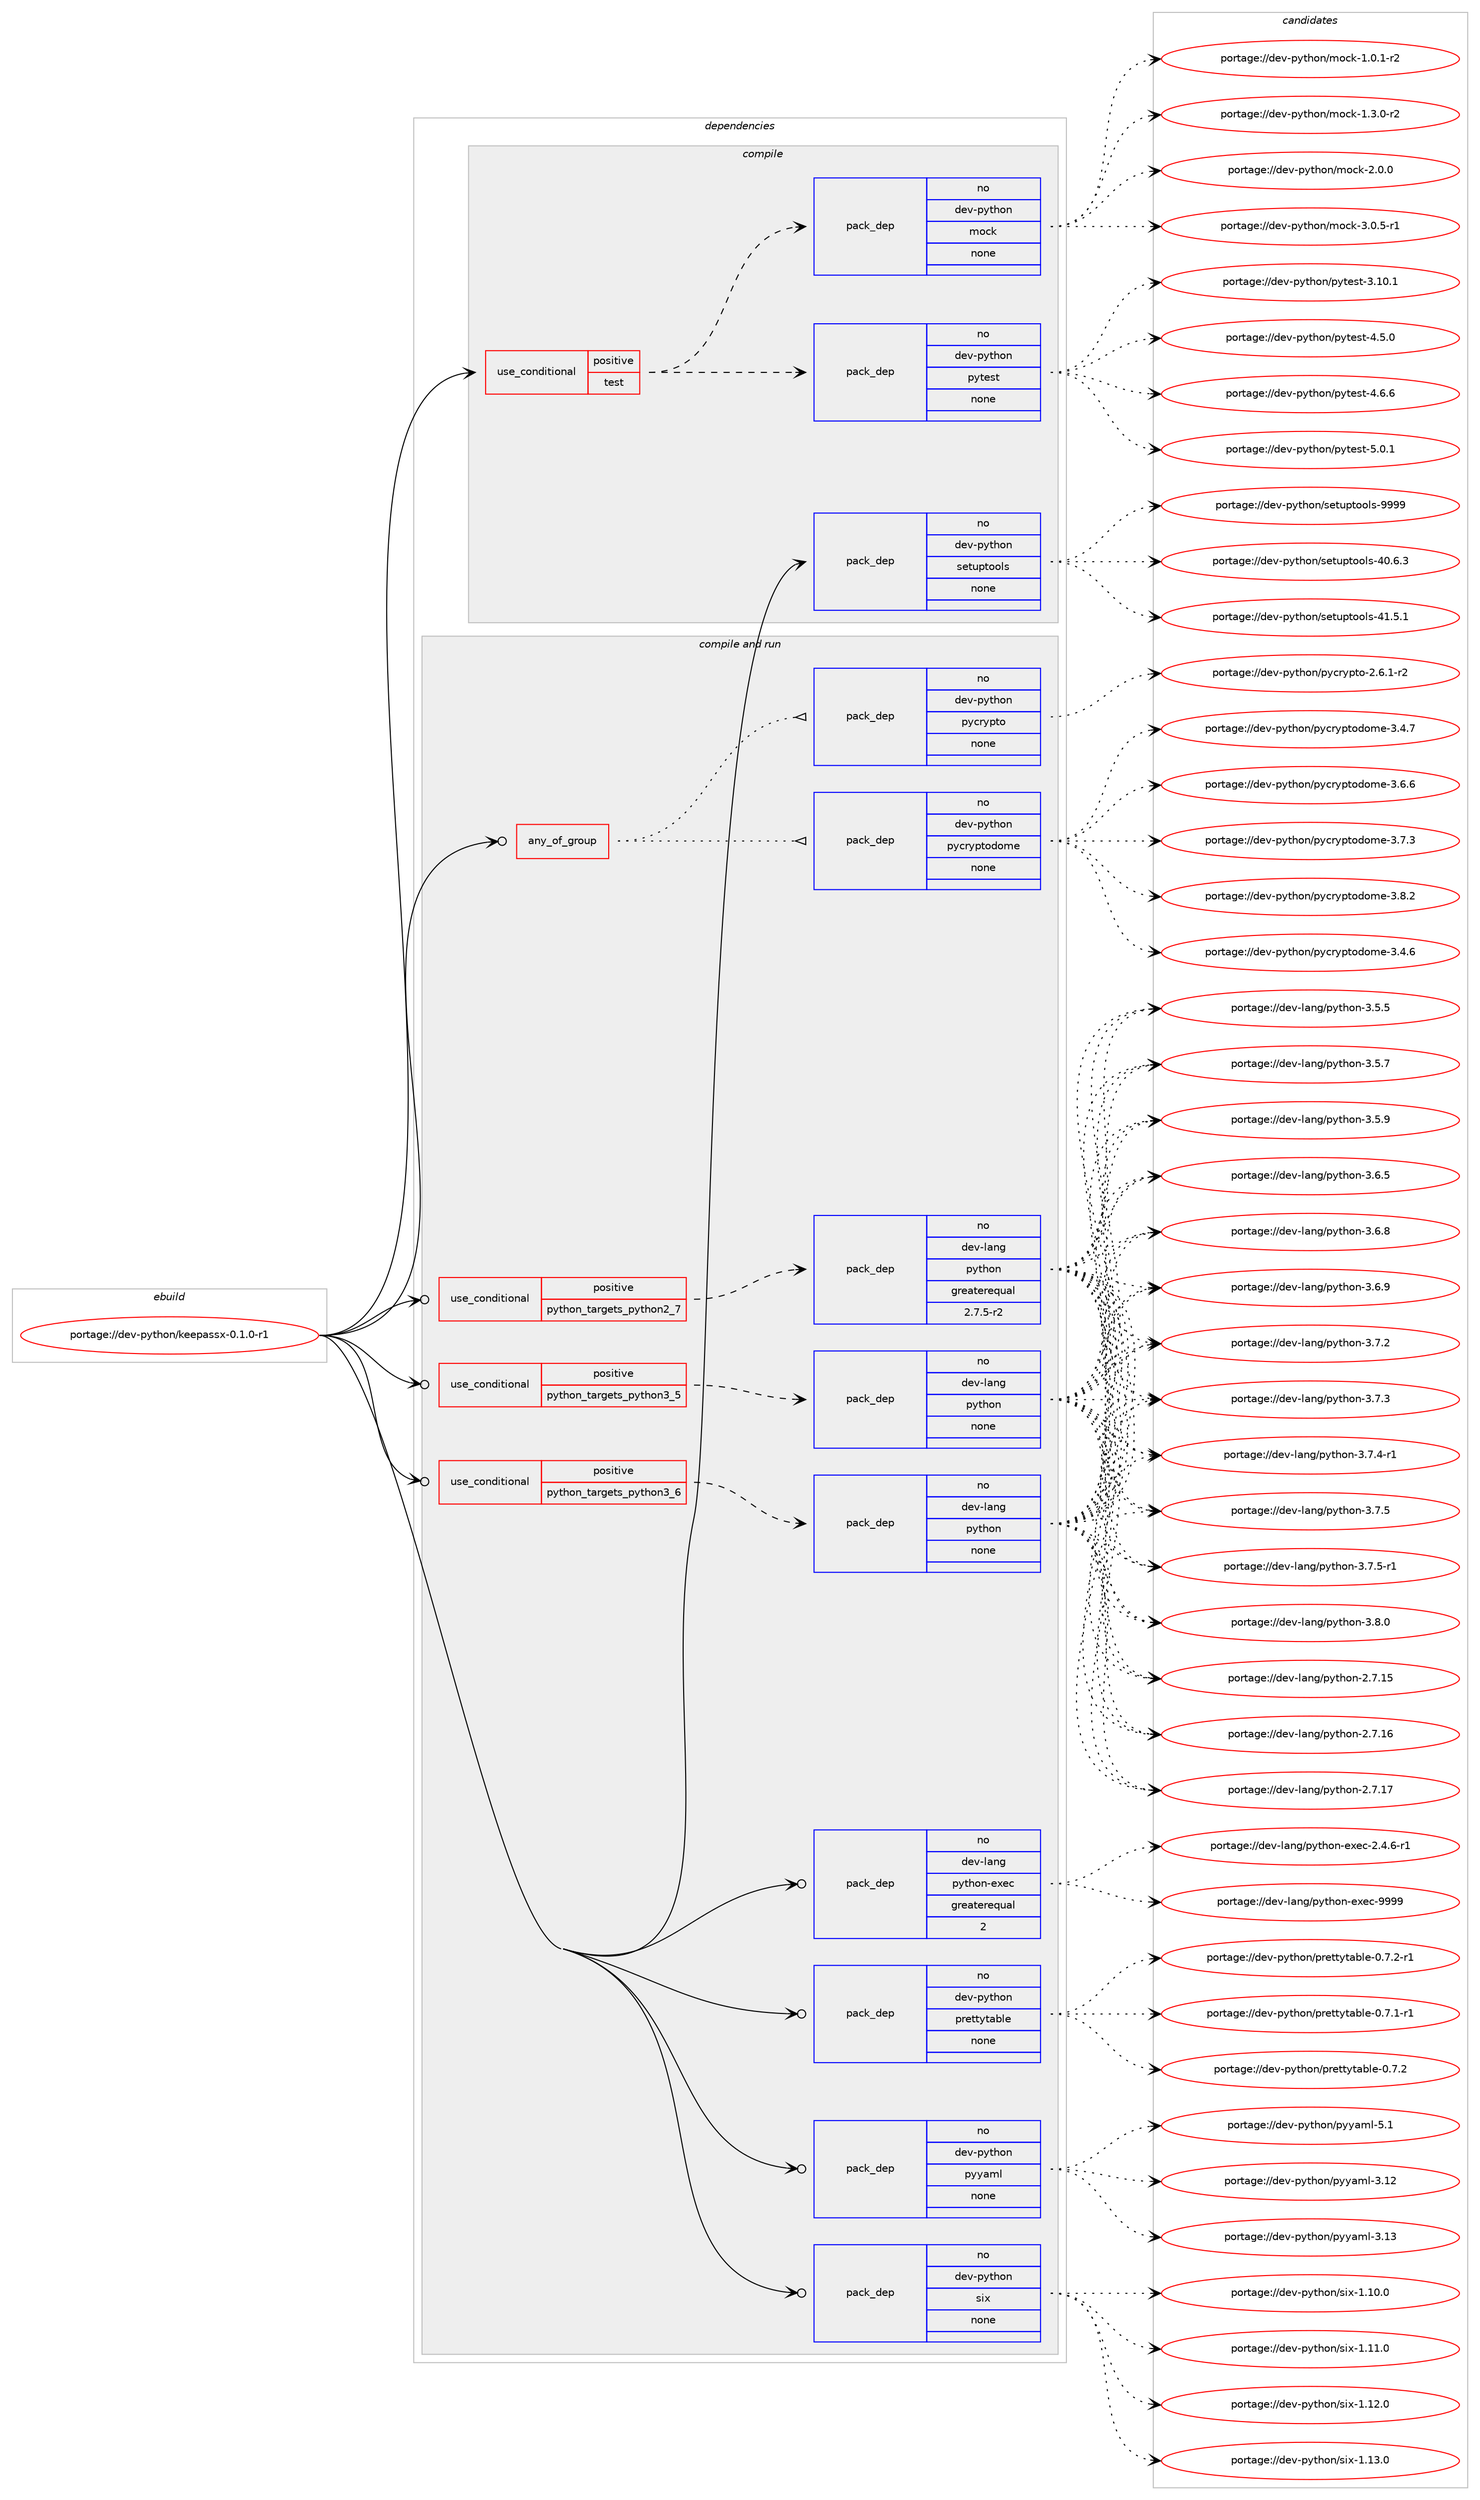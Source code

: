digraph prolog {

# *************
# Graph options
# *************

newrank=true;
concentrate=true;
compound=true;
graph [rankdir=LR,fontname=Helvetica,fontsize=10,ranksep=1.5];#, ranksep=2.5, nodesep=0.2];
edge  [arrowhead=vee];
node  [fontname=Helvetica,fontsize=10];

# **********
# The ebuild
# **********

subgraph cluster_leftcol {
color=gray;
rank=same;
label=<<i>ebuild</i>>;
id [label="portage://dev-python/keepassx-0.1.0-r1", color=red, width=4, href="../dev-python/keepassx-0.1.0-r1.svg"];
}

# ****************
# The dependencies
# ****************

subgraph cluster_midcol {
color=gray;
label=<<i>dependencies</i>>;
subgraph cluster_compile {
fillcolor="#eeeeee";
style=filled;
label=<<i>compile</i>>;
subgraph cond30987 {
dependency146959 [label=<<TABLE BORDER="0" CELLBORDER="1" CELLSPACING="0" CELLPADDING="4"><TR><TD ROWSPAN="3" CELLPADDING="10">use_conditional</TD></TR><TR><TD>positive</TD></TR><TR><TD>test</TD></TR></TABLE>>, shape=none, color=red];
subgraph pack112648 {
dependency146960 [label=<<TABLE BORDER="0" CELLBORDER="1" CELLSPACING="0" CELLPADDING="4" WIDTH="220"><TR><TD ROWSPAN="6" CELLPADDING="30">pack_dep</TD></TR><TR><TD WIDTH="110">no</TD></TR><TR><TD>dev-python</TD></TR><TR><TD>pytest</TD></TR><TR><TD>none</TD></TR><TR><TD></TD></TR></TABLE>>, shape=none, color=blue];
}
dependency146959:e -> dependency146960:w [weight=20,style="dashed",arrowhead="vee"];
subgraph pack112649 {
dependency146961 [label=<<TABLE BORDER="0" CELLBORDER="1" CELLSPACING="0" CELLPADDING="4" WIDTH="220"><TR><TD ROWSPAN="6" CELLPADDING="30">pack_dep</TD></TR><TR><TD WIDTH="110">no</TD></TR><TR><TD>dev-python</TD></TR><TR><TD>mock</TD></TR><TR><TD>none</TD></TR><TR><TD></TD></TR></TABLE>>, shape=none, color=blue];
}
dependency146959:e -> dependency146961:w [weight=20,style="dashed",arrowhead="vee"];
}
id:e -> dependency146959:w [weight=20,style="solid",arrowhead="vee"];
subgraph pack112650 {
dependency146962 [label=<<TABLE BORDER="0" CELLBORDER="1" CELLSPACING="0" CELLPADDING="4" WIDTH="220"><TR><TD ROWSPAN="6" CELLPADDING="30">pack_dep</TD></TR><TR><TD WIDTH="110">no</TD></TR><TR><TD>dev-python</TD></TR><TR><TD>setuptools</TD></TR><TR><TD>none</TD></TR><TR><TD></TD></TR></TABLE>>, shape=none, color=blue];
}
id:e -> dependency146962:w [weight=20,style="solid",arrowhead="vee"];
}
subgraph cluster_compileandrun {
fillcolor="#eeeeee";
style=filled;
label=<<i>compile and run</i>>;
subgraph any3257 {
dependency146963 [label=<<TABLE BORDER="0" CELLBORDER="1" CELLSPACING="0" CELLPADDING="4"><TR><TD CELLPADDING="10">any_of_group</TD></TR></TABLE>>, shape=none, color=red];subgraph pack112651 {
dependency146964 [label=<<TABLE BORDER="0" CELLBORDER="1" CELLSPACING="0" CELLPADDING="4" WIDTH="220"><TR><TD ROWSPAN="6" CELLPADDING="30">pack_dep</TD></TR><TR><TD WIDTH="110">no</TD></TR><TR><TD>dev-python</TD></TR><TR><TD>pycryptodome</TD></TR><TR><TD>none</TD></TR><TR><TD></TD></TR></TABLE>>, shape=none, color=blue];
}
dependency146963:e -> dependency146964:w [weight=20,style="dotted",arrowhead="oinv"];
subgraph pack112652 {
dependency146965 [label=<<TABLE BORDER="0" CELLBORDER="1" CELLSPACING="0" CELLPADDING="4" WIDTH="220"><TR><TD ROWSPAN="6" CELLPADDING="30">pack_dep</TD></TR><TR><TD WIDTH="110">no</TD></TR><TR><TD>dev-python</TD></TR><TR><TD>pycrypto</TD></TR><TR><TD>none</TD></TR><TR><TD></TD></TR></TABLE>>, shape=none, color=blue];
}
dependency146963:e -> dependency146965:w [weight=20,style="dotted",arrowhead="oinv"];
}
id:e -> dependency146963:w [weight=20,style="solid",arrowhead="odotvee"];
subgraph cond30988 {
dependency146966 [label=<<TABLE BORDER="0" CELLBORDER="1" CELLSPACING="0" CELLPADDING="4"><TR><TD ROWSPAN="3" CELLPADDING="10">use_conditional</TD></TR><TR><TD>positive</TD></TR><TR><TD>python_targets_python2_7</TD></TR></TABLE>>, shape=none, color=red];
subgraph pack112653 {
dependency146967 [label=<<TABLE BORDER="0" CELLBORDER="1" CELLSPACING="0" CELLPADDING="4" WIDTH="220"><TR><TD ROWSPAN="6" CELLPADDING="30">pack_dep</TD></TR><TR><TD WIDTH="110">no</TD></TR><TR><TD>dev-lang</TD></TR><TR><TD>python</TD></TR><TR><TD>greaterequal</TD></TR><TR><TD>2.7.5-r2</TD></TR></TABLE>>, shape=none, color=blue];
}
dependency146966:e -> dependency146967:w [weight=20,style="dashed",arrowhead="vee"];
}
id:e -> dependency146966:w [weight=20,style="solid",arrowhead="odotvee"];
subgraph cond30989 {
dependency146968 [label=<<TABLE BORDER="0" CELLBORDER="1" CELLSPACING="0" CELLPADDING="4"><TR><TD ROWSPAN="3" CELLPADDING="10">use_conditional</TD></TR><TR><TD>positive</TD></TR><TR><TD>python_targets_python3_5</TD></TR></TABLE>>, shape=none, color=red];
subgraph pack112654 {
dependency146969 [label=<<TABLE BORDER="0" CELLBORDER="1" CELLSPACING="0" CELLPADDING="4" WIDTH="220"><TR><TD ROWSPAN="6" CELLPADDING="30">pack_dep</TD></TR><TR><TD WIDTH="110">no</TD></TR><TR><TD>dev-lang</TD></TR><TR><TD>python</TD></TR><TR><TD>none</TD></TR><TR><TD></TD></TR></TABLE>>, shape=none, color=blue];
}
dependency146968:e -> dependency146969:w [weight=20,style="dashed",arrowhead="vee"];
}
id:e -> dependency146968:w [weight=20,style="solid",arrowhead="odotvee"];
subgraph cond30990 {
dependency146970 [label=<<TABLE BORDER="0" CELLBORDER="1" CELLSPACING="0" CELLPADDING="4"><TR><TD ROWSPAN="3" CELLPADDING="10">use_conditional</TD></TR><TR><TD>positive</TD></TR><TR><TD>python_targets_python3_6</TD></TR></TABLE>>, shape=none, color=red];
subgraph pack112655 {
dependency146971 [label=<<TABLE BORDER="0" CELLBORDER="1" CELLSPACING="0" CELLPADDING="4" WIDTH="220"><TR><TD ROWSPAN="6" CELLPADDING="30">pack_dep</TD></TR><TR><TD WIDTH="110">no</TD></TR><TR><TD>dev-lang</TD></TR><TR><TD>python</TD></TR><TR><TD>none</TD></TR><TR><TD></TD></TR></TABLE>>, shape=none, color=blue];
}
dependency146970:e -> dependency146971:w [weight=20,style="dashed",arrowhead="vee"];
}
id:e -> dependency146970:w [weight=20,style="solid",arrowhead="odotvee"];
subgraph pack112656 {
dependency146972 [label=<<TABLE BORDER="0" CELLBORDER="1" CELLSPACING="0" CELLPADDING="4" WIDTH="220"><TR><TD ROWSPAN="6" CELLPADDING="30">pack_dep</TD></TR><TR><TD WIDTH="110">no</TD></TR><TR><TD>dev-lang</TD></TR><TR><TD>python-exec</TD></TR><TR><TD>greaterequal</TD></TR><TR><TD>2</TD></TR></TABLE>>, shape=none, color=blue];
}
id:e -> dependency146972:w [weight=20,style="solid",arrowhead="odotvee"];
subgraph pack112657 {
dependency146973 [label=<<TABLE BORDER="0" CELLBORDER="1" CELLSPACING="0" CELLPADDING="4" WIDTH="220"><TR><TD ROWSPAN="6" CELLPADDING="30">pack_dep</TD></TR><TR><TD WIDTH="110">no</TD></TR><TR><TD>dev-python</TD></TR><TR><TD>prettytable</TD></TR><TR><TD>none</TD></TR><TR><TD></TD></TR></TABLE>>, shape=none, color=blue];
}
id:e -> dependency146973:w [weight=20,style="solid",arrowhead="odotvee"];
subgraph pack112658 {
dependency146974 [label=<<TABLE BORDER="0" CELLBORDER="1" CELLSPACING="0" CELLPADDING="4" WIDTH="220"><TR><TD ROWSPAN="6" CELLPADDING="30">pack_dep</TD></TR><TR><TD WIDTH="110">no</TD></TR><TR><TD>dev-python</TD></TR><TR><TD>pyyaml</TD></TR><TR><TD>none</TD></TR><TR><TD></TD></TR></TABLE>>, shape=none, color=blue];
}
id:e -> dependency146974:w [weight=20,style="solid",arrowhead="odotvee"];
subgraph pack112659 {
dependency146975 [label=<<TABLE BORDER="0" CELLBORDER="1" CELLSPACING="0" CELLPADDING="4" WIDTH="220"><TR><TD ROWSPAN="6" CELLPADDING="30">pack_dep</TD></TR><TR><TD WIDTH="110">no</TD></TR><TR><TD>dev-python</TD></TR><TR><TD>six</TD></TR><TR><TD>none</TD></TR><TR><TD></TD></TR></TABLE>>, shape=none, color=blue];
}
id:e -> dependency146975:w [weight=20,style="solid",arrowhead="odotvee"];
}
subgraph cluster_run {
fillcolor="#eeeeee";
style=filled;
label=<<i>run</i>>;
}
}

# **************
# The candidates
# **************

subgraph cluster_choices {
rank=same;
color=gray;
label=<<i>candidates</i>>;

subgraph choice112648 {
color=black;
nodesep=1;
choiceportage100101118451121211161041111104711212111610111511645514649484649 [label="portage://dev-python/pytest-3.10.1", color=red, width=4,href="../dev-python/pytest-3.10.1.svg"];
choiceportage1001011184511212111610411111047112121116101115116455246534648 [label="portage://dev-python/pytest-4.5.0", color=red, width=4,href="../dev-python/pytest-4.5.0.svg"];
choiceportage1001011184511212111610411111047112121116101115116455246544654 [label="portage://dev-python/pytest-4.6.6", color=red, width=4,href="../dev-python/pytest-4.6.6.svg"];
choiceportage1001011184511212111610411111047112121116101115116455346484649 [label="portage://dev-python/pytest-5.0.1", color=red, width=4,href="../dev-python/pytest-5.0.1.svg"];
dependency146960:e -> choiceportage100101118451121211161041111104711212111610111511645514649484649:w [style=dotted,weight="100"];
dependency146960:e -> choiceportage1001011184511212111610411111047112121116101115116455246534648:w [style=dotted,weight="100"];
dependency146960:e -> choiceportage1001011184511212111610411111047112121116101115116455246544654:w [style=dotted,weight="100"];
dependency146960:e -> choiceportage1001011184511212111610411111047112121116101115116455346484649:w [style=dotted,weight="100"];
}
subgraph choice112649 {
color=black;
nodesep=1;
choiceportage1001011184511212111610411111047109111991074549464846494511450 [label="portage://dev-python/mock-1.0.1-r2", color=red, width=4,href="../dev-python/mock-1.0.1-r2.svg"];
choiceportage1001011184511212111610411111047109111991074549465146484511450 [label="portage://dev-python/mock-1.3.0-r2", color=red, width=4,href="../dev-python/mock-1.3.0-r2.svg"];
choiceportage100101118451121211161041111104710911199107455046484648 [label="portage://dev-python/mock-2.0.0", color=red, width=4,href="../dev-python/mock-2.0.0.svg"];
choiceportage1001011184511212111610411111047109111991074551464846534511449 [label="portage://dev-python/mock-3.0.5-r1", color=red, width=4,href="../dev-python/mock-3.0.5-r1.svg"];
dependency146961:e -> choiceportage1001011184511212111610411111047109111991074549464846494511450:w [style=dotted,weight="100"];
dependency146961:e -> choiceportage1001011184511212111610411111047109111991074549465146484511450:w [style=dotted,weight="100"];
dependency146961:e -> choiceportage100101118451121211161041111104710911199107455046484648:w [style=dotted,weight="100"];
dependency146961:e -> choiceportage1001011184511212111610411111047109111991074551464846534511449:w [style=dotted,weight="100"];
}
subgraph choice112650 {
color=black;
nodesep=1;
choiceportage100101118451121211161041111104711510111611711211611111110811545524846544651 [label="portage://dev-python/setuptools-40.6.3", color=red, width=4,href="../dev-python/setuptools-40.6.3.svg"];
choiceportage100101118451121211161041111104711510111611711211611111110811545524946534649 [label="portage://dev-python/setuptools-41.5.1", color=red, width=4,href="../dev-python/setuptools-41.5.1.svg"];
choiceportage10010111845112121116104111110471151011161171121161111111081154557575757 [label="portage://dev-python/setuptools-9999", color=red, width=4,href="../dev-python/setuptools-9999.svg"];
dependency146962:e -> choiceportage100101118451121211161041111104711510111611711211611111110811545524846544651:w [style=dotted,weight="100"];
dependency146962:e -> choiceportage100101118451121211161041111104711510111611711211611111110811545524946534649:w [style=dotted,weight="100"];
dependency146962:e -> choiceportage10010111845112121116104111110471151011161171121161111111081154557575757:w [style=dotted,weight="100"];
}
subgraph choice112651 {
color=black;
nodesep=1;
choiceportage100101118451121211161041111104711212199114121112116111100111109101455146524654 [label="portage://dev-python/pycryptodome-3.4.6", color=red, width=4,href="../dev-python/pycryptodome-3.4.6.svg"];
choiceportage100101118451121211161041111104711212199114121112116111100111109101455146524655 [label="portage://dev-python/pycryptodome-3.4.7", color=red, width=4,href="../dev-python/pycryptodome-3.4.7.svg"];
choiceportage100101118451121211161041111104711212199114121112116111100111109101455146544654 [label="portage://dev-python/pycryptodome-3.6.6", color=red, width=4,href="../dev-python/pycryptodome-3.6.6.svg"];
choiceportage100101118451121211161041111104711212199114121112116111100111109101455146554651 [label="portage://dev-python/pycryptodome-3.7.3", color=red, width=4,href="../dev-python/pycryptodome-3.7.3.svg"];
choiceportage100101118451121211161041111104711212199114121112116111100111109101455146564650 [label="portage://dev-python/pycryptodome-3.8.2", color=red, width=4,href="../dev-python/pycryptodome-3.8.2.svg"];
dependency146964:e -> choiceportage100101118451121211161041111104711212199114121112116111100111109101455146524654:w [style=dotted,weight="100"];
dependency146964:e -> choiceportage100101118451121211161041111104711212199114121112116111100111109101455146524655:w [style=dotted,weight="100"];
dependency146964:e -> choiceportage100101118451121211161041111104711212199114121112116111100111109101455146544654:w [style=dotted,weight="100"];
dependency146964:e -> choiceportage100101118451121211161041111104711212199114121112116111100111109101455146554651:w [style=dotted,weight="100"];
dependency146964:e -> choiceportage100101118451121211161041111104711212199114121112116111100111109101455146564650:w [style=dotted,weight="100"];
}
subgraph choice112652 {
color=black;
nodesep=1;
choiceportage1001011184511212111610411111047112121991141211121161114550465446494511450 [label="portage://dev-python/pycrypto-2.6.1-r2", color=red, width=4,href="../dev-python/pycrypto-2.6.1-r2.svg"];
dependency146965:e -> choiceportage1001011184511212111610411111047112121991141211121161114550465446494511450:w [style=dotted,weight="100"];
}
subgraph choice112653 {
color=black;
nodesep=1;
choiceportage10010111845108971101034711212111610411111045504655464953 [label="portage://dev-lang/python-2.7.15", color=red, width=4,href="../dev-lang/python-2.7.15.svg"];
choiceportage10010111845108971101034711212111610411111045504655464954 [label="portage://dev-lang/python-2.7.16", color=red, width=4,href="../dev-lang/python-2.7.16.svg"];
choiceportage10010111845108971101034711212111610411111045504655464955 [label="portage://dev-lang/python-2.7.17", color=red, width=4,href="../dev-lang/python-2.7.17.svg"];
choiceportage100101118451089711010347112121116104111110455146534653 [label="portage://dev-lang/python-3.5.5", color=red, width=4,href="../dev-lang/python-3.5.5.svg"];
choiceportage100101118451089711010347112121116104111110455146534655 [label="portage://dev-lang/python-3.5.7", color=red, width=4,href="../dev-lang/python-3.5.7.svg"];
choiceportage100101118451089711010347112121116104111110455146534657 [label="portage://dev-lang/python-3.5.9", color=red, width=4,href="../dev-lang/python-3.5.9.svg"];
choiceportage100101118451089711010347112121116104111110455146544653 [label="portage://dev-lang/python-3.6.5", color=red, width=4,href="../dev-lang/python-3.6.5.svg"];
choiceportage100101118451089711010347112121116104111110455146544656 [label="portage://dev-lang/python-3.6.8", color=red, width=4,href="../dev-lang/python-3.6.8.svg"];
choiceportage100101118451089711010347112121116104111110455146544657 [label="portage://dev-lang/python-3.6.9", color=red, width=4,href="../dev-lang/python-3.6.9.svg"];
choiceportage100101118451089711010347112121116104111110455146554650 [label="portage://dev-lang/python-3.7.2", color=red, width=4,href="../dev-lang/python-3.7.2.svg"];
choiceportage100101118451089711010347112121116104111110455146554651 [label="portage://dev-lang/python-3.7.3", color=red, width=4,href="../dev-lang/python-3.7.3.svg"];
choiceportage1001011184510897110103471121211161041111104551465546524511449 [label="portage://dev-lang/python-3.7.4-r1", color=red, width=4,href="../dev-lang/python-3.7.4-r1.svg"];
choiceportage100101118451089711010347112121116104111110455146554653 [label="portage://dev-lang/python-3.7.5", color=red, width=4,href="../dev-lang/python-3.7.5.svg"];
choiceportage1001011184510897110103471121211161041111104551465546534511449 [label="portage://dev-lang/python-3.7.5-r1", color=red, width=4,href="../dev-lang/python-3.7.5-r1.svg"];
choiceportage100101118451089711010347112121116104111110455146564648 [label="portage://dev-lang/python-3.8.0", color=red, width=4,href="../dev-lang/python-3.8.0.svg"];
dependency146967:e -> choiceportage10010111845108971101034711212111610411111045504655464953:w [style=dotted,weight="100"];
dependency146967:e -> choiceportage10010111845108971101034711212111610411111045504655464954:w [style=dotted,weight="100"];
dependency146967:e -> choiceportage10010111845108971101034711212111610411111045504655464955:w [style=dotted,weight="100"];
dependency146967:e -> choiceportage100101118451089711010347112121116104111110455146534653:w [style=dotted,weight="100"];
dependency146967:e -> choiceportage100101118451089711010347112121116104111110455146534655:w [style=dotted,weight="100"];
dependency146967:e -> choiceportage100101118451089711010347112121116104111110455146534657:w [style=dotted,weight="100"];
dependency146967:e -> choiceportage100101118451089711010347112121116104111110455146544653:w [style=dotted,weight="100"];
dependency146967:e -> choiceportage100101118451089711010347112121116104111110455146544656:w [style=dotted,weight="100"];
dependency146967:e -> choiceportage100101118451089711010347112121116104111110455146544657:w [style=dotted,weight="100"];
dependency146967:e -> choiceportage100101118451089711010347112121116104111110455146554650:w [style=dotted,weight="100"];
dependency146967:e -> choiceportage100101118451089711010347112121116104111110455146554651:w [style=dotted,weight="100"];
dependency146967:e -> choiceportage1001011184510897110103471121211161041111104551465546524511449:w [style=dotted,weight="100"];
dependency146967:e -> choiceportage100101118451089711010347112121116104111110455146554653:w [style=dotted,weight="100"];
dependency146967:e -> choiceportage1001011184510897110103471121211161041111104551465546534511449:w [style=dotted,weight="100"];
dependency146967:e -> choiceportage100101118451089711010347112121116104111110455146564648:w [style=dotted,weight="100"];
}
subgraph choice112654 {
color=black;
nodesep=1;
choiceportage10010111845108971101034711212111610411111045504655464953 [label="portage://dev-lang/python-2.7.15", color=red, width=4,href="../dev-lang/python-2.7.15.svg"];
choiceportage10010111845108971101034711212111610411111045504655464954 [label="portage://dev-lang/python-2.7.16", color=red, width=4,href="../dev-lang/python-2.7.16.svg"];
choiceportage10010111845108971101034711212111610411111045504655464955 [label="portage://dev-lang/python-2.7.17", color=red, width=4,href="../dev-lang/python-2.7.17.svg"];
choiceportage100101118451089711010347112121116104111110455146534653 [label="portage://dev-lang/python-3.5.5", color=red, width=4,href="../dev-lang/python-3.5.5.svg"];
choiceportage100101118451089711010347112121116104111110455146534655 [label="portage://dev-lang/python-3.5.7", color=red, width=4,href="../dev-lang/python-3.5.7.svg"];
choiceportage100101118451089711010347112121116104111110455146534657 [label="portage://dev-lang/python-3.5.9", color=red, width=4,href="../dev-lang/python-3.5.9.svg"];
choiceportage100101118451089711010347112121116104111110455146544653 [label="portage://dev-lang/python-3.6.5", color=red, width=4,href="../dev-lang/python-3.6.5.svg"];
choiceportage100101118451089711010347112121116104111110455146544656 [label="portage://dev-lang/python-3.6.8", color=red, width=4,href="../dev-lang/python-3.6.8.svg"];
choiceportage100101118451089711010347112121116104111110455146544657 [label="portage://dev-lang/python-3.6.9", color=red, width=4,href="../dev-lang/python-3.6.9.svg"];
choiceportage100101118451089711010347112121116104111110455146554650 [label="portage://dev-lang/python-3.7.2", color=red, width=4,href="../dev-lang/python-3.7.2.svg"];
choiceportage100101118451089711010347112121116104111110455146554651 [label="portage://dev-lang/python-3.7.3", color=red, width=4,href="../dev-lang/python-3.7.3.svg"];
choiceportage1001011184510897110103471121211161041111104551465546524511449 [label="portage://dev-lang/python-3.7.4-r1", color=red, width=4,href="../dev-lang/python-3.7.4-r1.svg"];
choiceportage100101118451089711010347112121116104111110455146554653 [label="portage://dev-lang/python-3.7.5", color=red, width=4,href="../dev-lang/python-3.7.5.svg"];
choiceportage1001011184510897110103471121211161041111104551465546534511449 [label="portage://dev-lang/python-3.7.5-r1", color=red, width=4,href="../dev-lang/python-3.7.5-r1.svg"];
choiceportage100101118451089711010347112121116104111110455146564648 [label="portage://dev-lang/python-3.8.0", color=red, width=4,href="../dev-lang/python-3.8.0.svg"];
dependency146969:e -> choiceportage10010111845108971101034711212111610411111045504655464953:w [style=dotted,weight="100"];
dependency146969:e -> choiceportage10010111845108971101034711212111610411111045504655464954:w [style=dotted,weight="100"];
dependency146969:e -> choiceportage10010111845108971101034711212111610411111045504655464955:w [style=dotted,weight="100"];
dependency146969:e -> choiceportage100101118451089711010347112121116104111110455146534653:w [style=dotted,weight="100"];
dependency146969:e -> choiceportage100101118451089711010347112121116104111110455146534655:w [style=dotted,weight="100"];
dependency146969:e -> choiceportage100101118451089711010347112121116104111110455146534657:w [style=dotted,weight="100"];
dependency146969:e -> choiceportage100101118451089711010347112121116104111110455146544653:w [style=dotted,weight="100"];
dependency146969:e -> choiceportage100101118451089711010347112121116104111110455146544656:w [style=dotted,weight="100"];
dependency146969:e -> choiceportage100101118451089711010347112121116104111110455146544657:w [style=dotted,weight="100"];
dependency146969:e -> choiceportage100101118451089711010347112121116104111110455146554650:w [style=dotted,weight="100"];
dependency146969:e -> choiceportage100101118451089711010347112121116104111110455146554651:w [style=dotted,weight="100"];
dependency146969:e -> choiceportage1001011184510897110103471121211161041111104551465546524511449:w [style=dotted,weight="100"];
dependency146969:e -> choiceportage100101118451089711010347112121116104111110455146554653:w [style=dotted,weight="100"];
dependency146969:e -> choiceportage1001011184510897110103471121211161041111104551465546534511449:w [style=dotted,weight="100"];
dependency146969:e -> choiceportage100101118451089711010347112121116104111110455146564648:w [style=dotted,weight="100"];
}
subgraph choice112655 {
color=black;
nodesep=1;
choiceportage10010111845108971101034711212111610411111045504655464953 [label="portage://dev-lang/python-2.7.15", color=red, width=4,href="../dev-lang/python-2.7.15.svg"];
choiceportage10010111845108971101034711212111610411111045504655464954 [label="portage://dev-lang/python-2.7.16", color=red, width=4,href="../dev-lang/python-2.7.16.svg"];
choiceportage10010111845108971101034711212111610411111045504655464955 [label="portage://dev-lang/python-2.7.17", color=red, width=4,href="../dev-lang/python-2.7.17.svg"];
choiceportage100101118451089711010347112121116104111110455146534653 [label="portage://dev-lang/python-3.5.5", color=red, width=4,href="../dev-lang/python-3.5.5.svg"];
choiceportage100101118451089711010347112121116104111110455146534655 [label="portage://dev-lang/python-3.5.7", color=red, width=4,href="../dev-lang/python-3.5.7.svg"];
choiceportage100101118451089711010347112121116104111110455146534657 [label="portage://dev-lang/python-3.5.9", color=red, width=4,href="../dev-lang/python-3.5.9.svg"];
choiceportage100101118451089711010347112121116104111110455146544653 [label="portage://dev-lang/python-3.6.5", color=red, width=4,href="../dev-lang/python-3.6.5.svg"];
choiceportage100101118451089711010347112121116104111110455146544656 [label="portage://dev-lang/python-3.6.8", color=red, width=4,href="../dev-lang/python-3.6.8.svg"];
choiceportage100101118451089711010347112121116104111110455146544657 [label="portage://dev-lang/python-3.6.9", color=red, width=4,href="../dev-lang/python-3.6.9.svg"];
choiceportage100101118451089711010347112121116104111110455146554650 [label="portage://dev-lang/python-3.7.2", color=red, width=4,href="../dev-lang/python-3.7.2.svg"];
choiceportage100101118451089711010347112121116104111110455146554651 [label="portage://dev-lang/python-3.7.3", color=red, width=4,href="../dev-lang/python-3.7.3.svg"];
choiceportage1001011184510897110103471121211161041111104551465546524511449 [label="portage://dev-lang/python-3.7.4-r1", color=red, width=4,href="../dev-lang/python-3.7.4-r1.svg"];
choiceportage100101118451089711010347112121116104111110455146554653 [label="portage://dev-lang/python-3.7.5", color=red, width=4,href="../dev-lang/python-3.7.5.svg"];
choiceportage1001011184510897110103471121211161041111104551465546534511449 [label="portage://dev-lang/python-3.7.5-r1", color=red, width=4,href="../dev-lang/python-3.7.5-r1.svg"];
choiceportage100101118451089711010347112121116104111110455146564648 [label="portage://dev-lang/python-3.8.0", color=red, width=4,href="../dev-lang/python-3.8.0.svg"];
dependency146971:e -> choiceportage10010111845108971101034711212111610411111045504655464953:w [style=dotted,weight="100"];
dependency146971:e -> choiceportage10010111845108971101034711212111610411111045504655464954:w [style=dotted,weight="100"];
dependency146971:e -> choiceportage10010111845108971101034711212111610411111045504655464955:w [style=dotted,weight="100"];
dependency146971:e -> choiceportage100101118451089711010347112121116104111110455146534653:w [style=dotted,weight="100"];
dependency146971:e -> choiceportage100101118451089711010347112121116104111110455146534655:w [style=dotted,weight="100"];
dependency146971:e -> choiceportage100101118451089711010347112121116104111110455146534657:w [style=dotted,weight="100"];
dependency146971:e -> choiceportage100101118451089711010347112121116104111110455146544653:w [style=dotted,weight="100"];
dependency146971:e -> choiceportage100101118451089711010347112121116104111110455146544656:w [style=dotted,weight="100"];
dependency146971:e -> choiceportage100101118451089711010347112121116104111110455146544657:w [style=dotted,weight="100"];
dependency146971:e -> choiceportage100101118451089711010347112121116104111110455146554650:w [style=dotted,weight="100"];
dependency146971:e -> choiceportage100101118451089711010347112121116104111110455146554651:w [style=dotted,weight="100"];
dependency146971:e -> choiceportage1001011184510897110103471121211161041111104551465546524511449:w [style=dotted,weight="100"];
dependency146971:e -> choiceportage100101118451089711010347112121116104111110455146554653:w [style=dotted,weight="100"];
dependency146971:e -> choiceportage1001011184510897110103471121211161041111104551465546534511449:w [style=dotted,weight="100"];
dependency146971:e -> choiceportage100101118451089711010347112121116104111110455146564648:w [style=dotted,weight="100"];
}
subgraph choice112656 {
color=black;
nodesep=1;
choiceportage10010111845108971101034711212111610411111045101120101994550465246544511449 [label="portage://dev-lang/python-exec-2.4.6-r1", color=red, width=4,href="../dev-lang/python-exec-2.4.6-r1.svg"];
choiceportage10010111845108971101034711212111610411111045101120101994557575757 [label="portage://dev-lang/python-exec-9999", color=red, width=4,href="../dev-lang/python-exec-9999.svg"];
dependency146972:e -> choiceportage10010111845108971101034711212111610411111045101120101994550465246544511449:w [style=dotted,weight="100"];
dependency146972:e -> choiceportage10010111845108971101034711212111610411111045101120101994557575757:w [style=dotted,weight="100"];
}
subgraph choice112657 {
color=black;
nodesep=1;
choiceportage100101118451121211161041111104711211410111611612111697981081014548465546494511449 [label="portage://dev-python/prettytable-0.7.1-r1", color=red, width=4,href="../dev-python/prettytable-0.7.1-r1.svg"];
choiceportage10010111845112121116104111110471121141011161161211169798108101454846554650 [label="portage://dev-python/prettytable-0.7.2", color=red, width=4,href="../dev-python/prettytable-0.7.2.svg"];
choiceportage100101118451121211161041111104711211410111611612111697981081014548465546504511449 [label="portage://dev-python/prettytable-0.7.2-r1", color=red, width=4,href="../dev-python/prettytable-0.7.2-r1.svg"];
dependency146973:e -> choiceportage100101118451121211161041111104711211410111611612111697981081014548465546494511449:w [style=dotted,weight="100"];
dependency146973:e -> choiceportage10010111845112121116104111110471121141011161161211169798108101454846554650:w [style=dotted,weight="100"];
dependency146973:e -> choiceportage100101118451121211161041111104711211410111611612111697981081014548465546504511449:w [style=dotted,weight="100"];
}
subgraph choice112658 {
color=black;
nodesep=1;
choiceportage1001011184511212111610411111047112121121971091084551464950 [label="portage://dev-python/pyyaml-3.12", color=red, width=4,href="../dev-python/pyyaml-3.12.svg"];
choiceportage1001011184511212111610411111047112121121971091084551464951 [label="portage://dev-python/pyyaml-3.13", color=red, width=4,href="../dev-python/pyyaml-3.13.svg"];
choiceportage10010111845112121116104111110471121211219710910845534649 [label="portage://dev-python/pyyaml-5.1", color=red, width=4,href="../dev-python/pyyaml-5.1.svg"];
dependency146974:e -> choiceportage1001011184511212111610411111047112121121971091084551464950:w [style=dotted,weight="100"];
dependency146974:e -> choiceportage1001011184511212111610411111047112121121971091084551464951:w [style=dotted,weight="100"];
dependency146974:e -> choiceportage10010111845112121116104111110471121211219710910845534649:w [style=dotted,weight="100"];
}
subgraph choice112659 {
color=black;
nodesep=1;
choiceportage100101118451121211161041111104711510512045494649484648 [label="portage://dev-python/six-1.10.0", color=red, width=4,href="../dev-python/six-1.10.0.svg"];
choiceportage100101118451121211161041111104711510512045494649494648 [label="portage://dev-python/six-1.11.0", color=red, width=4,href="../dev-python/six-1.11.0.svg"];
choiceportage100101118451121211161041111104711510512045494649504648 [label="portage://dev-python/six-1.12.0", color=red, width=4,href="../dev-python/six-1.12.0.svg"];
choiceportage100101118451121211161041111104711510512045494649514648 [label="portage://dev-python/six-1.13.0", color=red, width=4,href="../dev-python/six-1.13.0.svg"];
dependency146975:e -> choiceportage100101118451121211161041111104711510512045494649484648:w [style=dotted,weight="100"];
dependency146975:e -> choiceportage100101118451121211161041111104711510512045494649494648:w [style=dotted,weight="100"];
dependency146975:e -> choiceportage100101118451121211161041111104711510512045494649504648:w [style=dotted,weight="100"];
dependency146975:e -> choiceportage100101118451121211161041111104711510512045494649514648:w [style=dotted,weight="100"];
}
}

}
